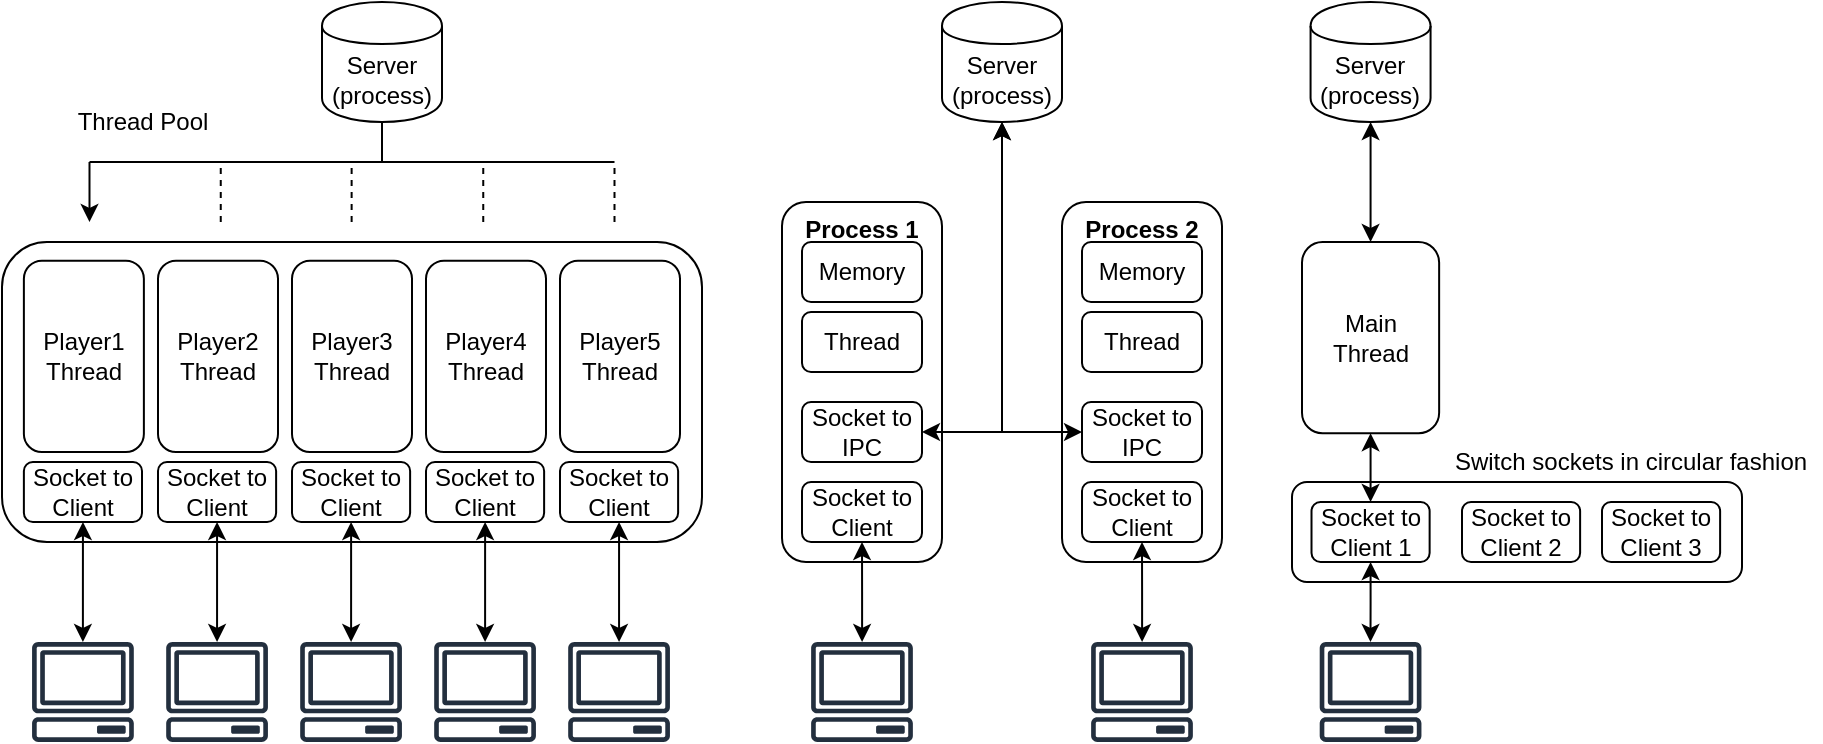 <mxfile version="13.0.1" type="device"><diagram id="5zQMqh6dwB5LOAjho9xt" name="Page-1"><mxGraphModel dx="978" dy="570" grid="1" gridSize="10" guides="1" tooltips="1" connect="1" arrows="1" fold="1" page="1" pageScale="1" pageWidth="1169" pageHeight="827" math="0" shadow="0"><root><mxCell id="0"/><mxCell id="1" parent="0"/><mxCell id="GAsr9IwYzqRZEG8IQcqI-105" value="" style="group" parent="1" vertex="1" connectable="0"><mxGeometry x="520" y="120" width="220" height="370" as="geometry"/></mxCell><mxCell id="GAsr9IwYzqRZEG8IQcqI-21" value="&lt;div&gt;Server&lt;/div&gt;&lt;div&gt;(process)&lt;br&gt;&lt;/div&gt;" style="shape=cylinder;whiteSpace=wrap;html=1;boundedLbl=1;backgroundOutline=1;" parent="GAsr9IwYzqRZEG8IQcqI-105" vertex="1"><mxGeometry x="80" width="60" height="60" as="geometry"/></mxCell><mxCell id="GAsr9IwYzqRZEG8IQcqI-29" value="Process 1" style="rounded=1;whiteSpace=wrap;html=1;fontStyle=1;verticalAlign=top;" parent="GAsr9IwYzqRZEG8IQcqI-105" vertex="1"><mxGeometry y="100" width="80" height="180" as="geometry"/></mxCell><mxCell id="GAsr9IwYzqRZEG8IQcqI-30" value="Memory" style="rounded=1;whiteSpace=wrap;html=1;" parent="GAsr9IwYzqRZEG8IQcqI-105" vertex="1"><mxGeometry x="10" y="120" width="60" height="30" as="geometry"/></mxCell><mxCell id="GAsr9IwYzqRZEG8IQcqI-33" value="Thread" style="rounded=1;whiteSpace=wrap;html=1;" parent="GAsr9IwYzqRZEG8IQcqI-105" vertex="1"><mxGeometry x="10" y="155" width="60" height="30" as="geometry"/></mxCell><mxCell id="GAsr9IwYzqRZEG8IQcqI-43" style="edgeStyle=orthogonalEdgeStyle;rounded=0;orthogonalLoop=1;jettySize=auto;html=1;exitX=1;exitY=0.5;exitDx=0;exitDy=0;entryX=0.5;entryY=1;entryDx=0;entryDy=0;startArrow=classic;startFill=1;" parent="GAsr9IwYzqRZEG8IQcqI-105" source="GAsr9IwYzqRZEG8IQcqI-34" target="GAsr9IwYzqRZEG8IQcqI-21" edge="1"><mxGeometry relative="1" as="geometry"/></mxCell><mxCell id="GAsr9IwYzqRZEG8IQcqI-34" value="&lt;div&gt;Socket to &lt;br&gt;&lt;/div&gt;&lt;div&gt;IPC&lt;br&gt;&lt;/div&gt;" style="rounded=1;whiteSpace=wrap;html=1;" parent="GAsr9IwYzqRZEG8IQcqI-105" vertex="1"><mxGeometry x="10" y="200" width="60" height="30" as="geometry"/></mxCell><mxCell id="GAsr9IwYzqRZEG8IQcqI-39" value="Process 2" style="rounded=1;whiteSpace=wrap;html=1;fontStyle=1;verticalAlign=top;" parent="GAsr9IwYzqRZEG8IQcqI-105" vertex="1"><mxGeometry x="140" y="100" width="80" height="180" as="geometry"/></mxCell><mxCell id="GAsr9IwYzqRZEG8IQcqI-40" value="Memory" style="rounded=1;whiteSpace=wrap;html=1;" parent="GAsr9IwYzqRZEG8IQcqI-105" vertex="1"><mxGeometry x="150" y="120" width="60" height="30" as="geometry"/></mxCell><mxCell id="GAsr9IwYzqRZEG8IQcqI-41" value="Thread" style="rounded=1;whiteSpace=wrap;html=1;" parent="GAsr9IwYzqRZEG8IQcqI-105" vertex="1"><mxGeometry x="150" y="155" width="60" height="30" as="geometry"/></mxCell><mxCell id="GAsr9IwYzqRZEG8IQcqI-44" style="edgeStyle=orthogonalEdgeStyle;rounded=0;orthogonalLoop=1;jettySize=auto;html=1;exitX=0;exitY=0.5;exitDx=0;exitDy=0;entryX=0.5;entryY=1;entryDx=0;entryDy=0;startArrow=classic;startFill=1;" parent="GAsr9IwYzqRZEG8IQcqI-105" source="GAsr9IwYzqRZEG8IQcqI-42" target="GAsr9IwYzqRZEG8IQcqI-21" edge="1"><mxGeometry relative="1" as="geometry"/></mxCell><mxCell id="GAsr9IwYzqRZEG8IQcqI-42" value="&lt;div&gt;Socket to &lt;br&gt;&lt;/div&gt;&lt;div&gt;IPC&lt;br&gt;&lt;/div&gt;" style="rounded=1;whiteSpace=wrap;html=1;" parent="GAsr9IwYzqRZEG8IQcqI-105" vertex="1"><mxGeometry x="150" y="200" width="60" height="30" as="geometry"/></mxCell><mxCell id="GAsr9IwYzqRZEG8IQcqI-45" value="&lt;div&gt;Socket to &lt;br&gt;&lt;/div&gt;&lt;div&gt;Client&lt;br&gt;&lt;/div&gt;" style="rounded=1;whiteSpace=wrap;html=1;" parent="GAsr9IwYzqRZEG8IQcqI-105" vertex="1"><mxGeometry x="10" y="240" width="60" height="30" as="geometry"/></mxCell><mxCell id="GAsr9IwYzqRZEG8IQcqI-46" value="&lt;div&gt;Socket to &lt;br&gt;&lt;/div&gt;&lt;div&gt;Client&lt;br&gt;&lt;/div&gt;" style="rounded=1;whiteSpace=wrap;html=1;" parent="GAsr9IwYzqRZEG8IQcqI-105" vertex="1"><mxGeometry x="150" y="240" width="60" height="30" as="geometry"/></mxCell><mxCell id="GAsr9IwYzqRZEG8IQcqI-56" value="" style="edgeStyle=orthogonalEdgeStyle;rounded=0;orthogonalLoop=1;jettySize=auto;html=1;startArrow=classic;startFill=1;" parent="GAsr9IwYzqRZEG8IQcqI-105" source="GAsr9IwYzqRZEG8IQcqI-53" target="GAsr9IwYzqRZEG8IQcqI-45" edge="1"><mxGeometry relative="1" as="geometry"/></mxCell><mxCell id="GAsr9IwYzqRZEG8IQcqI-53" value="" style="outlineConnect=0;fontColor=#232F3E;gradientColor=none;fillColor=#232F3E;strokeColor=none;dashed=0;verticalLabelPosition=bottom;verticalAlign=top;align=center;html=1;fontSize=12;fontStyle=0;aspect=fixed;pointerEvents=1;shape=mxgraph.aws4.client;flipH=0;" parent="GAsr9IwYzqRZEG8IQcqI-105" vertex="1"><mxGeometry x="14.34" y="320" width="51.32" height="50" as="geometry"/></mxCell><mxCell id="GAsr9IwYzqRZEG8IQcqI-55" value="" style="edgeStyle=orthogonalEdgeStyle;rounded=0;orthogonalLoop=1;jettySize=auto;html=1;startArrow=classic;startFill=1;" parent="GAsr9IwYzqRZEG8IQcqI-105" source="GAsr9IwYzqRZEG8IQcqI-54" edge="1"><mxGeometry relative="1" as="geometry"><mxPoint x="180" y="270" as="targetPoint"/></mxGeometry></mxCell><mxCell id="GAsr9IwYzqRZEG8IQcqI-54" value="" style="outlineConnect=0;fontColor=#232F3E;gradientColor=none;fillColor=#232F3E;strokeColor=none;dashed=0;verticalLabelPosition=bottom;verticalAlign=top;align=center;html=1;fontSize=12;fontStyle=0;aspect=fixed;pointerEvents=1;shape=mxgraph.aws4.client;flipH=0;" parent="GAsr9IwYzqRZEG8IQcqI-105" vertex="1"><mxGeometry x="154.34" y="320" width="51.32" height="50" as="geometry"/></mxCell><mxCell id="GAsr9IwYzqRZEG8IQcqI-106" value="" style="group" parent="1" vertex="1" connectable="0"><mxGeometry x="130" y="120" width="350" height="370" as="geometry"/></mxCell><mxCell id="GAsr9IwYzqRZEG8IQcqI-12" value="Thread Pool" style="text;html=1;align=center;verticalAlign=middle;resizable=0;points=[];autosize=1;" parent="GAsr9IwYzqRZEG8IQcqI-106" vertex="1"><mxGeometry x="30" y="50" width="80" height="20" as="geometry"/></mxCell><mxCell id="GAsr9IwYzqRZEG8IQcqI-13" value="&lt;div&gt;Server&lt;/div&gt;&lt;div&gt;(process)&lt;br&gt;&lt;/div&gt;" style="shape=cylinder;whiteSpace=wrap;html=1;boundedLbl=1;backgroundOutline=1;" parent="GAsr9IwYzqRZEG8IQcqI-106" vertex="1"><mxGeometry x="160" width="60" height="60" as="geometry"/></mxCell><mxCell id="GAsr9IwYzqRZEG8IQcqI-15" value="" style="endArrow=none;html=1;entryX=0.5;entryY=1;entryDx=0;entryDy=0;" parent="GAsr9IwYzqRZEG8IQcqI-106" target="GAsr9IwYzqRZEG8IQcqI-13" edge="1"><mxGeometry width="50" height="50" relative="1" as="geometry"><mxPoint x="190" y="80" as="sourcePoint"/><mxPoint x="80" y="90" as="targetPoint"/></mxGeometry></mxCell><mxCell id="GAsr9IwYzqRZEG8IQcqI-47" value="" style="outlineConnect=0;fontColor=#232F3E;gradientColor=none;fillColor=#232F3E;strokeColor=none;dashed=0;verticalLabelPosition=bottom;verticalAlign=top;align=center;html=1;fontSize=12;fontStyle=0;aspect=fixed;pointerEvents=1;shape=mxgraph.aws4.client;flipH=0;" parent="GAsr9IwYzqRZEG8IQcqI-106" vertex="1"><mxGeometry x="14.81" y="320" width="51.32" height="50" as="geometry"/></mxCell><mxCell id="GAsr9IwYzqRZEG8IQcqI-48" value="" style="outlineConnect=0;fontColor=#232F3E;gradientColor=none;fillColor=#232F3E;strokeColor=none;dashed=0;verticalLabelPosition=bottom;verticalAlign=top;align=center;html=1;fontSize=12;fontStyle=0;aspect=fixed;pointerEvents=1;shape=mxgraph.aws4.client;flipH=0;" parent="GAsr9IwYzqRZEG8IQcqI-106" vertex="1"><mxGeometry x="81.87" y="320" width="51.32" height="50" as="geometry"/></mxCell><mxCell id="GAsr9IwYzqRZEG8IQcqI-49" value="" style="outlineConnect=0;fontColor=#232F3E;gradientColor=none;fillColor=#232F3E;strokeColor=none;dashed=0;verticalLabelPosition=bottom;verticalAlign=top;align=center;html=1;fontSize=12;fontStyle=0;aspect=fixed;pointerEvents=1;shape=mxgraph.aws4.client;flipH=0;" parent="GAsr9IwYzqRZEG8IQcqI-106" vertex="1"><mxGeometry x="282.87" y="320" width="51.32" height="50" as="geometry"/></mxCell><mxCell id="GAsr9IwYzqRZEG8IQcqI-51" value="" style="outlineConnect=0;fontColor=#232F3E;gradientColor=none;fillColor=#232F3E;strokeColor=none;dashed=0;verticalLabelPosition=bottom;verticalAlign=top;align=center;html=1;fontSize=12;fontStyle=0;aspect=fixed;pointerEvents=1;shape=mxgraph.aws4.client;flipH=0;" parent="GAsr9IwYzqRZEG8IQcqI-106" vertex="1"><mxGeometry x="148.87" y="320" width="51.32" height="50" as="geometry"/></mxCell><mxCell id="GAsr9IwYzqRZEG8IQcqI-52" value="" style="outlineConnect=0;fontColor=#232F3E;gradientColor=none;fillColor=#232F3E;strokeColor=none;dashed=0;verticalLabelPosition=bottom;verticalAlign=top;align=center;html=1;fontSize=12;fontStyle=0;aspect=fixed;pointerEvents=1;shape=mxgraph.aws4.client;flipH=0;" parent="GAsr9IwYzqRZEG8IQcqI-106" vertex="1"><mxGeometry x="215.87" y="320" width="51.32" height="50" as="geometry"/></mxCell><mxCell id="GAsr9IwYzqRZEG8IQcqI-14" value="" style="endArrow=none;html=1;" parent="GAsr9IwYzqRZEG8IQcqI-106" edge="1"><mxGeometry width="50" height="50" relative="1" as="geometry"><mxPoint x="306.25" y="80" as="sourcePoint"/><mxPoint x="43.75" y="80" as="targetPoint"/></mxGeometry></mxCell><mxCell id="GAsr9IwYzqRZEG8IQcqI-16" value="" style="endArrow=classic;html=1;" parent="GAsr9IwYzqRZEG8IQcqI-106" edge="1"><mxGeometry width="50" height="50" relative="1" as="geometry"><mxPoint x="43.75" y="80" as="sourcePoint"/><mxPoint x="43.75" y="110" as="targetPoint"/></mxGeometry></mxCell><mxCell id="GAsr9IwYzqRZEG8IQcqI-17" value="" style="endArrow=none;html=1;dashed=1;" parent="GAsr9IwYzqRZEG8IQcqI-106" edge="1"><mxGeometry width="50" height="50" relative="1" as="geometry"><mxPoint x="306.25" y="110" as="sourcePoint"/><mxPoint x="306.25" y="80" as="targetPoint"/></mxGeometry></mxCell><mxCell id="GAsr9IwYzqRZEG8IQcqI-18" value="" style="endArrow=none;html=1;dashed=1;" parent="GAsr9IwYzqRZEG8IQcqI-106" edge="1"><mxGeometry width="50" height="50" relative="1" as="geometry"><mxPoint x="240.625" y="110" as="sourcePoint"/><mxPoint x="240.625" y="80" as="targetPoint"/></mxGeometry></mxCell><mxCell id="GAsr9IwYzqRZEG8IQcqI-19" value="" style="endArrow=none;html=1;dashed=1;" parent="GAsr9IwYzqRZEG8IQcqI-106" edge="1"><mxGeometry width="50" height="50" relative="1" as="geometry"><mxPoint x="174.814" y="110" as="sourcePoint"/><mxPoint x="174.814" y="80" as="targetPoint"/></mxGeometry></mxCell><mxCell id="GAsr9IwYzqRZEG8IQcqI-20" value="" style="endArrow=none;html=1;dashed=1;" parent="GAsr9IwYzqRZEG8IQcqI-106" edge="1"><mxGeometry width="50" height="50" relative="1" as="geometry"><mxPoint x="109.375" y="110" as="sourcePoint"/><mxPoint x="109.375" y="80" as="targetPoint"/></mxGeometry></mxCell><mxCell id="GAsr9IwYzqRZEG8IQcqI-3" value="" style="rounded=1;whiteSpace=wrap;html=1;container=1;fontStyle=4" parent="GAsr9IwYzqRZEG8IQcqI-106" vertex="1"><mxGeometry y="120" width="350" height="150" as="geometry"/></mxCell><mxCell id="GAsr9IwYzqRZEG8IQcqI-84" value="" style="group" parent="GAsr9IwYzqRZEG8IQcqI-3" vertex="1" connectable="0"><mxGeometry x="78" y="9.38" width="60" height="130.62" as="geometry"/></mxCell><mxCell id="GAsr9IwYzqRZEG8IQcqI-75" value="&lt;div&gt;Socket to &lt;br&gt;&lt;/div&gt;&lt;div&gt;Client&lt;br&gt;&lt;/div&gt;" style="rounded=1;whiteSpace=wrap;html=1;" parent="GAsr9IwYzqRZEG8IQcqI-84" vertex="1"><mxGeometry y="100.62" width="59.06" height="30" as="geometry"/></mxCell><mxCell id="GAsr9IwYzqRZEG8IQcqI-76" value="&lt;div&gt;Player2&lt;/div&gt;&lt;div&gt;Thread&lt;br&gt;&lt;/div&gt;" style="rounded=1;whiteSpace=wrap;html=1;" parent="GAsr9IwYzqRZEG8IQcqI-84" vertex="1"><mxGeometry width="60" height="95.62" as="geometry"/></mxCell><mxCell id="GAsr9IwYzqRZEG8IQcqI-85" value="" style="group" parent="GAsr9IwYzqRZEG8IQcqI-3" vertex="1" connectable="0"><mxGeometry x="145" y="9.38" width="60" height="130.62" as="geometry"/></mxCell><mxCell id="GAsr9IwYzqRZEG8IQcqI-77" value="&lt;div&gt;Socket to &lt;br&gt;&lt;/div&gt;&lt;div&gt;Client&lt;br&gt;&lt;/div&gt;" style="rounded=1;whiteSpace=wrap;html=1;" parent="GAsr9IwYzqRZEG8IQcqI-85" vertex="1"><mxGeometry y="100.62" width="59.06" height="30" as="geometry"/></mxCell><mxCell id="GAsr9IwYzqRZEG8IQcqI-78" value="&lt;div&gt;Player3&lt;/div&gt;&lt;div&gt;Thread&lt;br&gt;&lt;/div&gt;" style="rounded=1;whiteSpace=wrap;html=1;" parent="GAsr9IwYzqRZEG8IQcqI-85" vertex="1"><mxGeometry width="60" height="95.62" as="geometry"/></mxCell><mxCell id="GAsr9IwYzqRZEG8IQcqI-83" value="" style="group" parent="GAsr9IwYzqRZEG8IQcqI-106" vertex="1" connectable="0"><mxGeometry x="10.94" y="129.38" width="60" height="130.62" as="geometry"/></mxCell><mxCell id="GAsr9IwYzqRZEG8IQcqI-68" value="&lt;div&gt;Socket to &lt;br&gt;&lt;/div&gt;&lt;div&gt;Client&lt;br&gt;&lt;/div&gt;" style="rounded=1;whiteSpace=wrap;html=1;" parent="GAsr9IwYzqRZEG8IQcqI-83" vertex="1"><mxGeometry y="100.62" width="59.06" height="30" as="geometry"/></mxCell><mxCell id="GAsr9IwYzqRZEG8IQcqI-4" value="&lt;div&gt;Player1&lt;/div&gt;&lt;div&gt;Thread&lt;br&gt;&lt;/div&gt;" style="rounded=1;whiteSpace=wrap;html=1;" parent="GAsr9IwYzqRZEG8IQcqI-83" vertex="1"><mxGeometry width="60" height="95.62" as="geometry"/></mxCell><mxCell id="GAsr9IwYzqRZEG8IQcqI-86" value="" style="group" parent="GAsr9IwYzqRZEG8IQcqI-106" vertex="1" connectable="0"><mxGeometry x="212" y="129.38" width="60" height="130.62" as="geometry"/></mxCell><mxCell id="GAsr9IwYzqRZEG8IQcqI-79" value="&lt;div&gt;Socket to &lt;br&gt;&lt;/div&gt;&lt;div&gt;Client&lt;br&gt;&lt;/div&gt;" style="rounded=1;whiteSpace=wrap;html=1;" parent="GAsr9IwYzqRZEG8IQcqI-86" vertex="1"><mxGeometry y="100.62" width="59.06" height="30" as="geometry"/></mxCell><mxCell id="GAsr9IwYzqRZEG8IQcqI-80" value="&lt;div&gt;Player4&lt;/div&gt;&lt;div&gt;Thread&lt;br&gt;&lt;/div&gt;" style="rounded=1;whiteSpace=wrap;html=1;" parent="GAsr9IwYzqRZEG8IQcqI-86" vertex="1"><mxGeometry width="60" height="95.62" as="geometry"/></mxCell><mxCell id="GAsr9IwYzqRZEG8IQcqI-87" value="" style="group" parent="GAsr9IwYzqRZEG8IQcqI-106" vertex="1" connectable="0"><mxGeometry x="279" y="129.38" width="60" height="130.62" as="geometry"/></mxCell><mxCell id="GAsr9IwYzqRZEG8IQcqI-81" value="&lt;div&gt;Socket to &lt;br&gt;&lt;/div&gt;&lt;div&gt;Client&lt;br&gt;&lt;/div&gt;" style="rounded=1;whiteSpace=wrap;html=1;" parent="GAsr9IwYzqRZEG8IQcqI-87" vertex="1"><mxGeometry y="100.62" width="59.06" height="30" as="geometry"/></mxCell><mxCell id="GAsr9IwYzqRZEG8IQcqI-82" value="&lt;div&gt;Player5&lt;/div&gt;&lt;div&gt;Thread&lt;/div&gt;" style="rounded=1;whiteSpace=wrap;html=1;" parent="GAsr9IwYzqRZEG8IQcqI-87" vertex="1"><mxGeometry width="60" height="95.62" as="geometry"/></mxCell><mxCell id="GAsr9IwYzqRZEG8IQcqI-89" value="" style="edgeStyle=orthogonalEdgeStyle;rounded=0;orthogonalLoop=1;jettySize=auto;html=1;startArrow=classic;startFill=1;entryX=0.5;entryY=1;entryDx=0;entryDy=0;" parent="GAsr9IwYzqRZEG8IQcqI-106" source="GAsr9IwYzqRZEG8IQcqI-47" target="GAsr9IwYzqRZEG8IQcqI-68" edge="1"><mxGeometry relative="1" as="geometry"/></mxCell><mxCell id="GAsr9IwYzqRZEG8IQcqI-90" value="" style="edgeStyle=orthogonalEdgeStyle;rounded=0;orthogonalLoop=1;jettySize=auto;html=1;startArrow=classic;startFill=1;" parent="GAsr9IwYzqRZEG8IQcqI-106" source="GAsr9IwYzqRZEG8IQcqI-48" target="GAsr9IwYzqRZEG8IQcqI-75" edge="1"><mxGeometry relative="1" as="geometry"/></mxCell><mxCell id="GAsr9IwYzqRZEG8IQcqI-93" value="" style="edgeStyle=orthogonalEdgeStyle;rounded=0;orthogonalLoop=1;jettySize=auto;html=1;startArrow=classic;startFill=1;" parent="GAsr9IwYzqRZEG8IQcqI-106" source="GAsr9IwYzqRZEG8IQcqI-49" target="GAsr9IwYzqRZEG8IQcqI-81" edge="1"><mxGeometry relative="1" as="geometry"/></mxCell><mxCell id="GAsr9IwYzqRZEG8IQcqI-91" value="" style="edgeStyle=orthogonalEdgeStyle;rounded=0;orthogonalLoop=1;jettySize=auto;html=1;startArrow=classic;startFill=1;" parent="GAsr9IwYzqRZEG8IQcqI-106" source="GAsr9IwYzqRZEG8IQcqI-51" target="GAsr9IwYzqRZEG8IQcqI-77" edge="1"><mxGeometry relative="1" as="geometry"/></mxCell><mxCell id="GAsr9IwYzqRZEG8IQcqI-92" value="" style="edgeStyle=orthogonalEdgeStyle;rounded=0;orthogonalLoop=1;jettySize=auto;html=1;startArrow=classic;startFill=1;" parent="GAsr9IwYzqRZEG8IQcqI-106" source="GAsr9IwYzqRZEG8IQcqI-52" target="GAsr9IwYzqRZEG8IQcqI-79" edge="1"><mxGeometry relative="1" as="geometry"/></mxCell><mxCell id="GAsr9IwYzqRZEG8IQcqI-101" value="" style="rounded=1;whiteSpace=wrap;html=1;fillColor=none;" parent="1" vertex="1"><mxGeometry x="775" y="360" width="225" height="50" as="geometry"/></mxCell><mxCell id="GAsr9IwYzqRZEG8IQcqI-62" value="&lt;div&gt;Server&lt;/div&gt;&lt;div&gt;(process)&lt;br&gt;&lt;/div&gt;" style="shape=cylinder;whiteSpace=wrap;html=1;boundedLbl=1;backgroundOutline=1;" parent="1" vertex="1"><mxGeometry x="784.286" y="120" width="60" height="60" as="geometry"/></mxCell><mxCell id="GAsr9IwYzqRZEG8IQcqI-63" value="" style="outlineConnect=0;fontColor=#232F3E;gradientColor=none;fillColor=#232F3E;strokeColor=none;dashed=0;verticalLabelPosition=bottom;verticalAlign=top;align=center;html=1;fontSize=12;fontStyle=0;aspect=fixed;pointerEvents=1;shape=mxgraph.aws4.client;flipH=0;" parent="1" vertex="1"><mxGeometry x="788.626" y="440" width="51.32" height="50" as="geometry"/></mxCell><mxCell id="GAsr9IwYzqRZEG8IQcqI-98" value="" style="edgeStyle=orthogonalEdgeStyle;rounded=0;orthogonalLoop=1;jettySize=auto;html=1;startArrow=classic;startFill=1;" parent="1" source="GAsr9IwYzqRZEG8IQcqI-96" target="GAsr9IwYzqRZEG8IQcqI-62" edge="1"><mxGeometry relative="1" as="geometry"/></mxCell><mxCell id="01RMabn_rDhbSTznh3oz-2" style="edgeStyle=orthogonalEdgeStyle;rounded=0;orthogonalLoop=1;jettySize=auto;html=1;exitX=0.5;exitY=1;exitDx=0;exitDy=0;startArrow=classic;startFill=1;" edge="1" parent="1" source="GAsr9IwYzqRZEG8IQcqI-95" target="GAsr9IwYzqRZEG8IQcqI-63"><mxGeometry relative="1" as="geometry"/></mxCell><mxCell id="01RMabn_rDhbSTznh3oz-3" style="edgeStyle=orthogonalEdgeStyle;rounded=0;orthogonalLoop=1;jettySize=auto;html=1;exitX=0.5;exitY=0;exitDx=0;exitDy=0;entryX=0.5;entryY=1;entryDx=0;entryDy=0;startArrow=classic;startFill=1;" edge="1" parent="1" source="GAsr9IwYzqRZEG8IQcqI-95" target="GAsr9IwYzqRZEG8IQcqI-96"><mxGeometry relative="1" as="geometry"/></mxCell><mxCell id="GAsr9IwYzqRZEG8IQcqI-95" value="&lt;div&gt;Socket to &lt;br&gt;&lt;/div&gt;&lt;div&gt;Client 1&lt;/div&gt;" style="rounded=1;whiteSpace=wrap;html=1;" parent="1" vertex="1"><mxGeometry x="784.756" y="370.0" width="59.06" height="30" as="geometry"/></mxCell><mxCell id="GAsr9IwYzqRZEG8IQcqI-99" value="&lt;div&gt;Socket to &lt;br&gt;&lt;/div&gt;&lt;div&gt;Client 2&lt;br&gt;&lt;/div&gt;" style="rounded=1;whiteSpace=wrap;html=1;" parent="1" vertex="1"><mxGeometry x="860" y="370.0" width="59.06" height="30" as="geometry"/></mxCell><mxCell id="GAsr9IwYzqRZEG8IQcqI-100" value="&lt;div&gt;Socket to &lt;br&gt;&lt;/div&gt;&lt;div&gt;Client 3&lt;br&gt;&lt;/div&gt;" style="rounded=1;whiteSpace=wrap;html=1;" parent="1" vertex="1"><mxGeometry x="930" y="370.0" width="59.06" height="30" as="geometry"/></mxCell><mxCell id="GAsr9IwYzqRZEG8IQcqI-104" value="Switch sockets in circular fashion" style="text;html=1;align=center;verticalAlign=middle;resizable=0;points=[];autosize=1;" parent="1" vertex="1"><mxGeometry x="849.06" y="340" width="190" height="20" as="geometry"/></mxCell><mxCell id="GAsr9IwYzqRZEG8IQcqI-96" value="Main Thread" style="rounded=1;whiteSpace=wrap;html=1;" parent="1" vertex="1"><mxGeometry x="780" y="240" width="68.571" height="95.62" as="geometry"/></mxCell></root></mxGraphModel></diagram></mxfile>